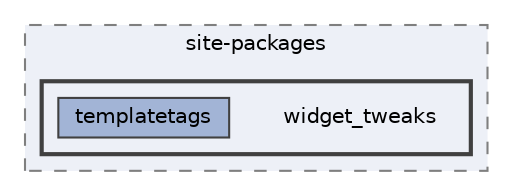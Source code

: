 digraph "env/lib/python3.12/site-packages/widget_tweaks"
{
 // LATEX_PDF_SIZE
  bgcolor="transparent";
  edge [fontname=Helvetica,fontsize=10,labelfontname=Helvetica,labelfontsize=10];
  node [fontname=Helvetica,fontsize=10,shape=box,height=0.2,width=0.4];
  compound=true
  subgraph clusterdir_9ed114b829ee44716c2ce801f69393bc {
    graph [ bgcolor="#edf0f7", pencolor="grey50", label="site-packages", fontname=Helvetica,fontsize=10 style="filled,dashed", URL="dir_9ed114b829ee44716c2ce801f69393bc.html",tooltip=""]
  subgraph clusterdir_0ea978031928636ec7553ebea4496cdc {
    graph [ bgcolor="#edf0f7", pencolor="grey25", label="", fontname=Helvetica,fontsize=10 style="filled,bold", URL="dir_0ea978031928636ec7553ebea4496cdc.html",tooltip=""]
    dir_0ea978031928636ec7553ebea4496cdc [shape=plaintext, label="widget_tweaks"];
  dir_1e810658f4c685ea1dbf3182a74fe816 [label="templatetags", fillcolor="#a2b4d6", color="grey25", style="filled", URL="dir_1e810658f4c685ea1dbf3182a74fe816.html",tooltip=""];
  }
  }
}
